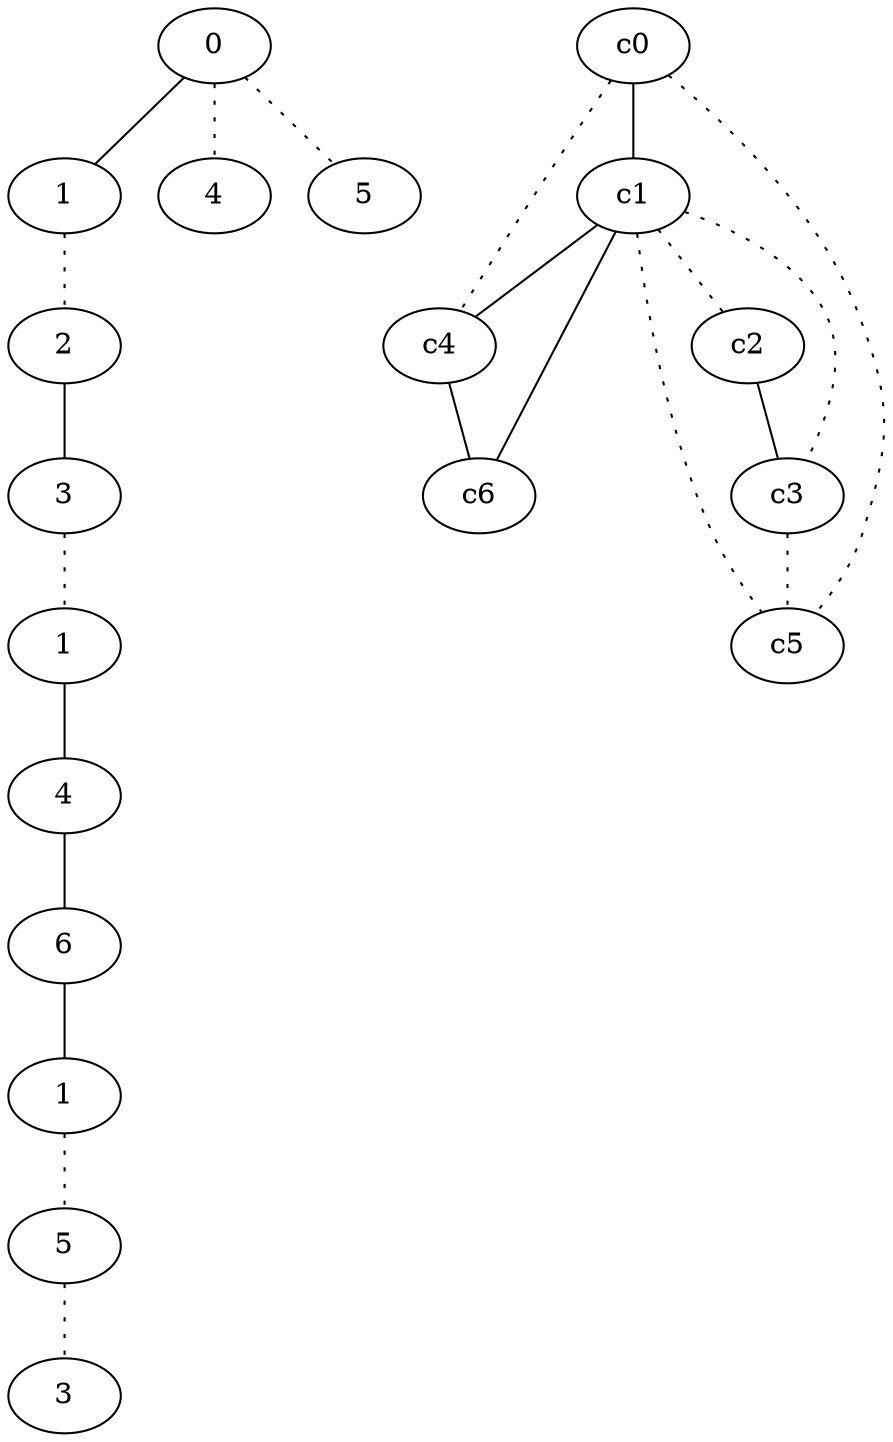 graph {
a0[label=0];
a1[label=1];
a2[label=2];
a3[label=3];
a4[label=1];
a5[label=4];
a6[label=6];
a7[label=1];
a8[label=5];
a9[label=3];
a10[label=4];
a11[label=5];
a0 -- a1;
a0 -- a10 [style=dotted];
a0 -- a11 [style=dotted];
a1 -- a2 [style=dotted];
a2 -- a3;
a3 -- a4 [style=dotted];
a4 -- a5;
a5 -- a6;
a6 -- a7;
a7 -- a8 [style=dotted];
a8 -- a9 [style=dotted];
c0 -- c1;
c0 -- c4 [style=dotted];
c0 -- c5 [style=dotted];
c1 -- c2 [style=dotted];
c1 -- c3 [style=dotted];
c1 -- c4;
c1 -- c5 [style=dotted];
c1 -- c6;
c2 -- c3;
c3 -- c5 [style=dotted];
c4 -- c6;
}
